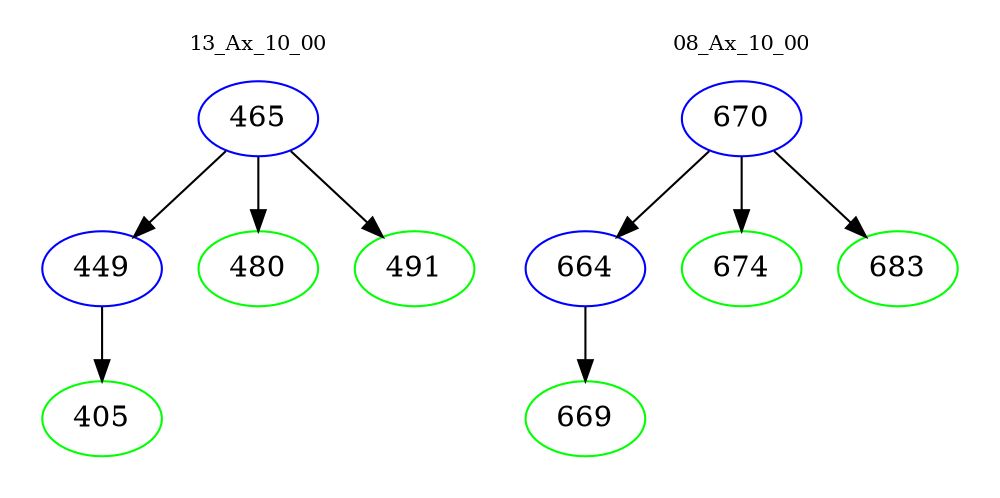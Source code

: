 digraph{
subgraph cluster_0 {
color = white
label = "13_Ax_10_00";
fontsize=10;
T0_465 [label="465", color="blue"]
T0_465 -> T0_449 [color="black"]
T0_449 [label="449", color="blue"]
T0_449 -> T0_405 [color="black"]
T0_405 [label="405", color="green"]
T0_465 -> T0_480 [color="black"]
T0_480 [label="480", color="green"]
T0_465 -> T0_491 [color="black"]
T0_491 [label="491", color="green"]
}
subgraph cluster_1 {
color = white
label = "08_Ax_10_00";
fontsize=10;
T1_670 [label="670", color="blue"]
T1_670 -> T1_664 [color="black"]
T1_664 [label="664", color="blue"]
T1_664 -> T1_669 [color="black"]
T1_669 [label="669", color="green"]
T1_670 -> T1_674 [color="black"]
T1_674 [label="674", color="green"]
T1_670 -> T1_683 [color="black"]
T1_683 [label="683", color="green"]
}
}
